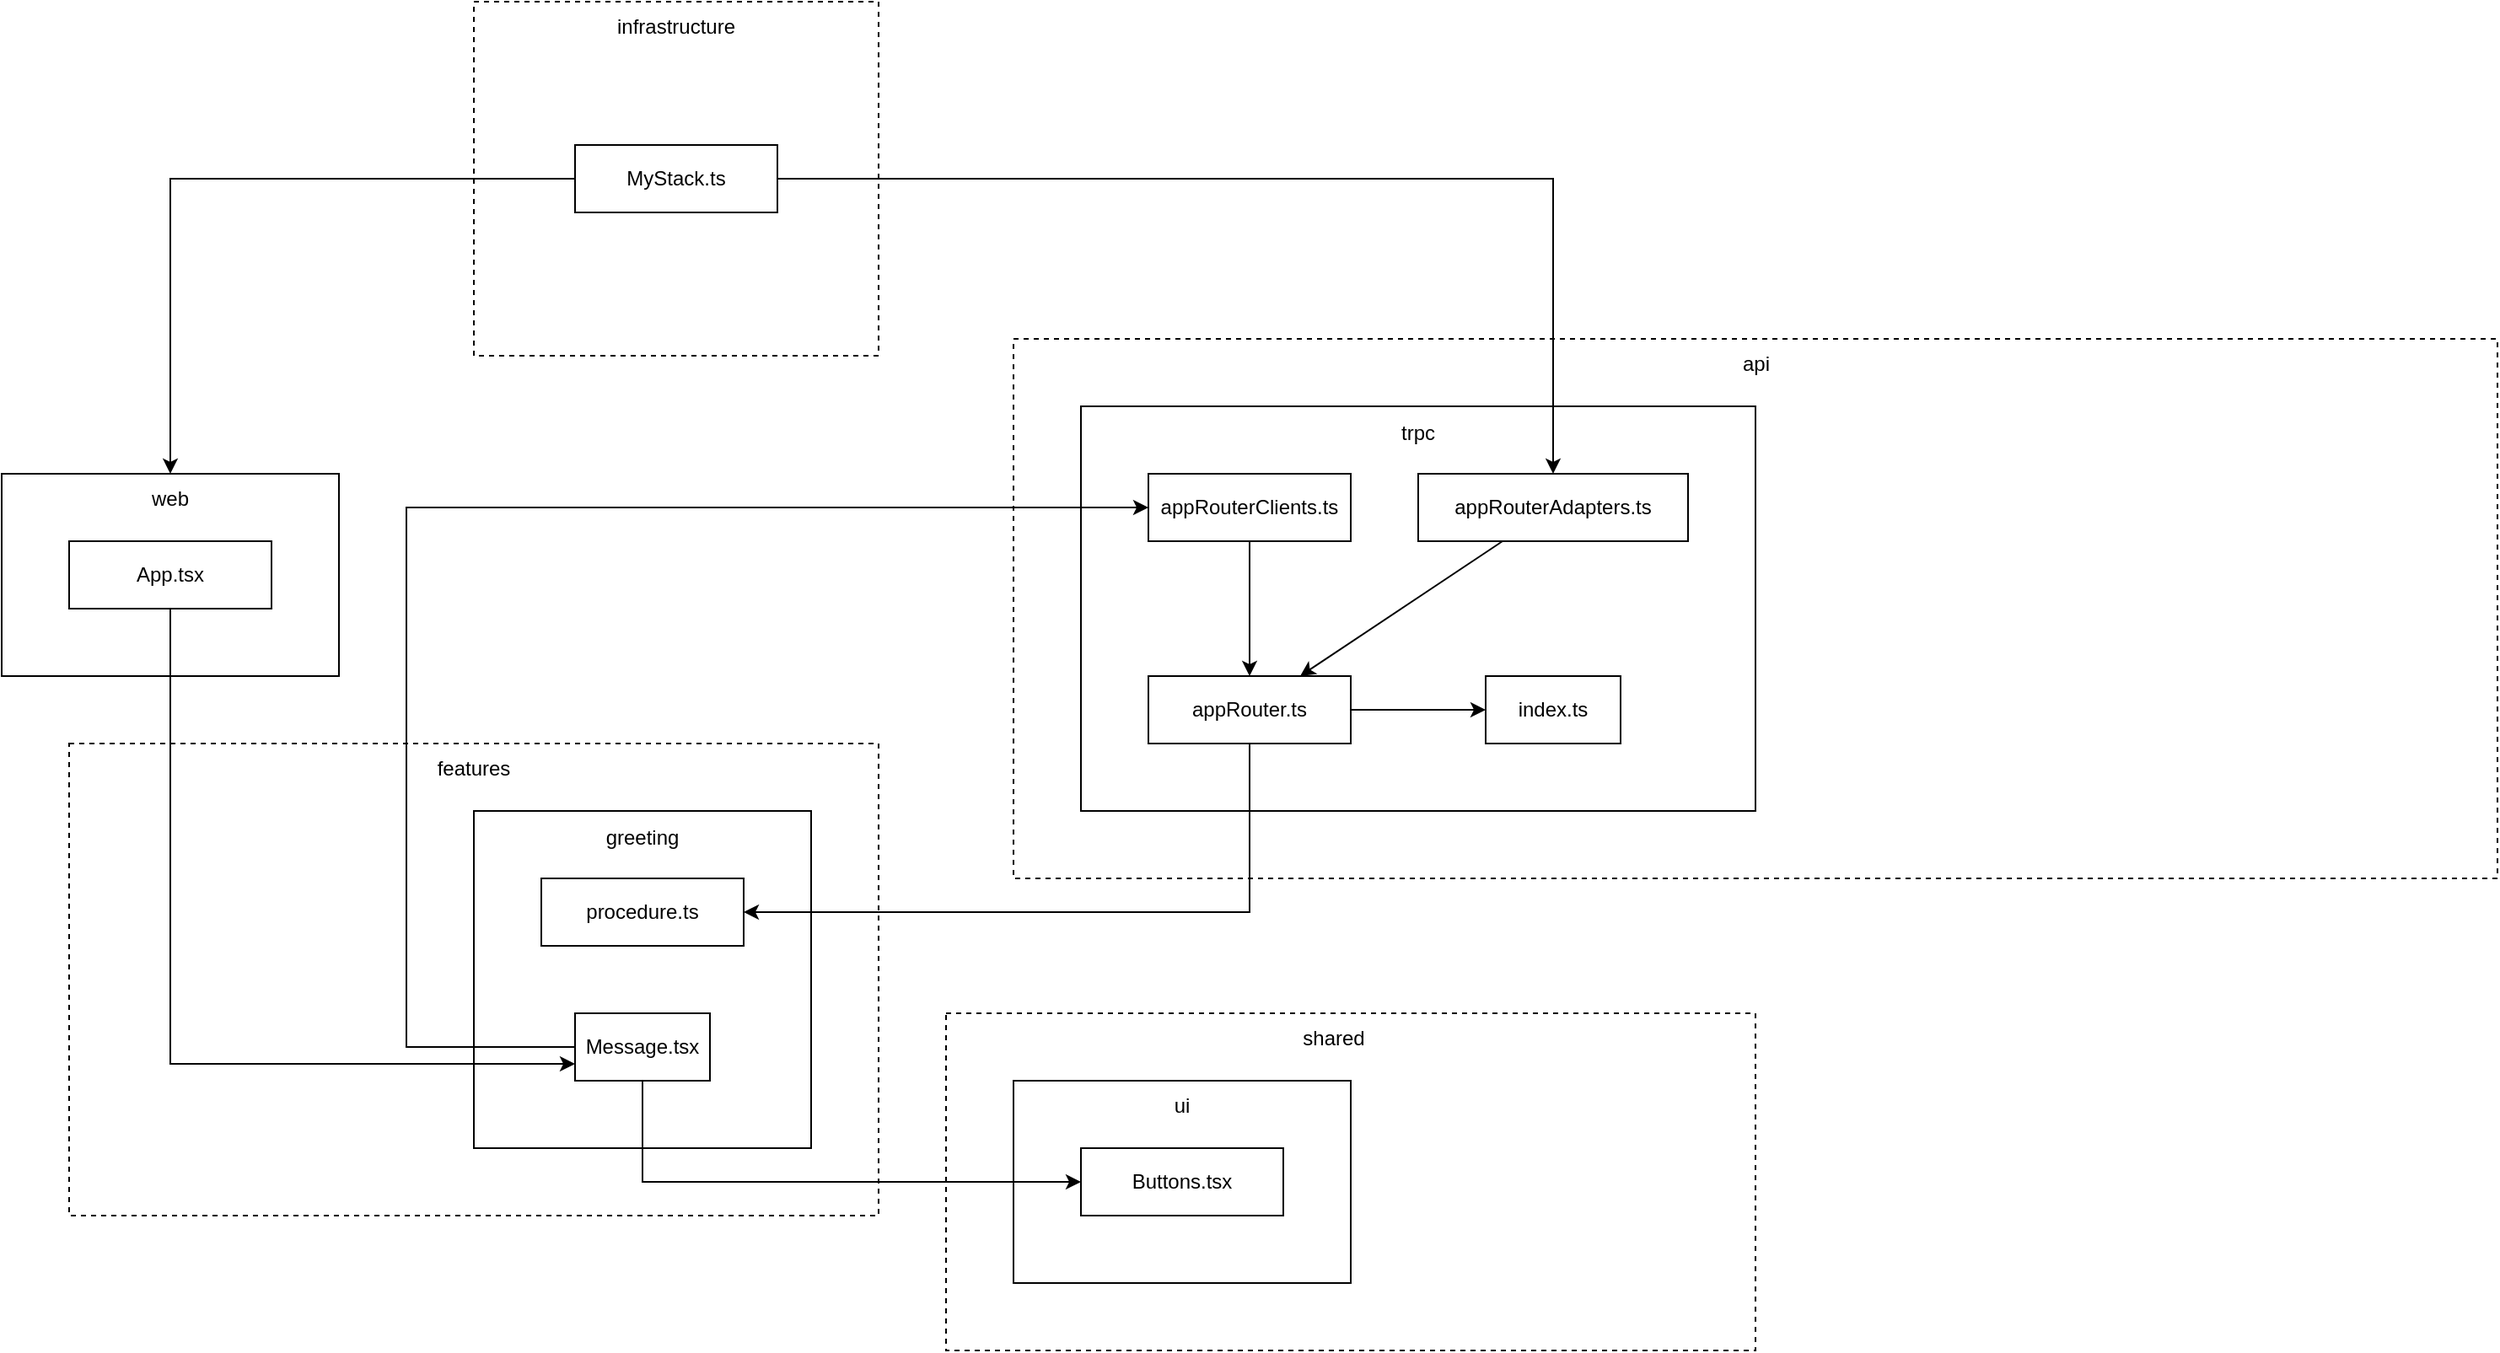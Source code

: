<mxfile version="20.8.23" type="github">
  <diagram name="Page-1" id="Qp7W10_xB9x8O0yGNZzA">
    <mxGraphModel dx="1273" dy="617" grid="1" gridSize="10" guides="1" tooltips="1" connect="1" arrows="1" fold="1" page="1" pageScale="1" pageWidth="827" pageHeight="1169" math="0" shadow="0">
      <root>
        <mxCell id="0" />
        <mxCell id="1" parent="0" />
        <mxCell id="Z_QKIm1T5DIxartJagjV-67" value="" style="group" parent="1" vertex="1" connectable="0">
          <mxGeometry x="720" y="280" width="880" height="320" as="geometry" />
        </mxCell>
        <mxCell id="Z_QKIm1T5DIxartJagjV-65" value="" style="rounded=0;whiteSpace=wrap;html=1;fillColor=none;dashed=1;" parent="Z_QKIm1T5DIxartJagjV-67" vertex="1">
          <mxGeometry width="880" height="320" as="geometry" />
        </mxCell>
        <mxCell id="Z_QKIm1T5DIxartJagjV-66" value="api" style="text;html=1;strokeColor=none;fillColor=none;align=center;verticalAlign=middle;whiteSpace=wrap;rounded=0;" parent="Z_QKIm1T5DIxartJagjV-67" vertex="1">
          <mxGeometry x="385.625" width="108.75" height="30" as="geometry" />
        </mxCell>
        <mxCell id="Z_QKIm1T5DIxartJagjV-74" value="" style="group" parent="Z_QKIm1T5DIxartJagjV-67" vertex="1" connectable="0">
          <mxGeometry x="40" y="40" width="400" height="240" as="geometry" />
        </mxCell>
        <mxCell id="Z_QKIm1T5DIxartJagjV-19" value="" style="rounded=0;whiteSpace=wrap;html=1;fillColor=none;" parent="Z_QKIm1T5DIxartJagjV-74" vertex="1">
          <mxGeometry width="400" height="240" as="geometry" />
        </mxCell>
        <mxCell id="Z_QKIm1T5DIxartJagjV-12" value="appRouterClients.ts" style="rounded=0;whiteSpace=wrap;html=1;" parent="Z_QKIm1T5DIxartJagjV-74" vertex="1">
          <mxGeometry x="40" y="40" width="120" height="40" as="geometry" />
        </mxCell>
        <mxCell id="Z_QKIm1T5DIxartJagjV-16" value="appRouterAdapters.ts" style="rounded=0;whiteSpace=wrap;html=1;" parent="Z_QKIm1T5DIxartJagjV-74" vertex="1">
          <mxGeometry x="200" y="40" width="160" height="40" as="geometry" />
        </mxCell>
        <mxCell id="Z_QKIm1T5DIxartJagjV-18" value="index.ts" style="rounded=0;whiteSpace=wrap;html=1;" parent="Z_QKIm1T5DIxartJagjV-74" vertex="1">
          <mxGeometry x="240" y="160" width="80" height="40" as="geometry" />
        </mxCell>
        <mxCell id="Z_QKIm1T5DIxartJagjV-17" value="appRouter.ts" style="rounded=0;whiteSpace=wrap;html=1;" parent="Z_QKIm1T5DIxartJagjV-74" vertex="1">
          <mxGeometry x="40" y="160" width="120" height="40" as="geometry" />
        </mxCell>
        <mxCell id="Z_QKIm1T5DIxartJagjV-11" value="trpc" style="text;html=1;strokeColor=none;fillColor=none;align=center;verticalAlign=middle;whiteSpace=wrap;rounded=0;" parent="Z_QKIm1T5DIxartJagjV-74" vertex="1">
          <mxGeometry x="141.88" y="0.004" width="116.25" height="31.429" as="geometry" />
        </mxCell>
        <mxCell id="Z_QKIm1T5DIxartJagjV-25" style="edgeStyle=orthogonalEdgeStyle;rounded=0;orthogonalLoop=1;jettySize=auto;html=1;" parent="Z_QKIm1T5DIxartJagjV-74" source="Z_QKIm1T5DIxartJagjV-17" target="Z_QKIm1T5DIxartJagjV-18" edge="1">
          <mxGeometry relative="1" as="geometry" />
        </mxCell>
        <mxCell id="Z_QKIm1T5DIxartJagjV-23" value="" style="endArrow=classic;html=1;rounded=0;" parent="Z_QKIm1T5DIxartJagjV-74" source="Z_QKIm1T5DIxartJagjV-12" target="Z_QKIm1T5DIxartJagjV-17" edge="1">
          <mxGeometry width="50" height="50" relative="1" as="geometry">
            <mxPoint x="820" y="490" as="sourcePoint" />
            <mxPoint x="870" y="440" as="targetPoint" />
          </mxGeometry>
        </mxCell>
        <mxCell id="Z_QKIm1T5DIxartJagjV-24" value="" style="endArrow=classic;html=1;rounded=0;" parent="Z_QKIm1T5DIxartJagjV-74" source="Z_QKIm1T5DIxartJagjV-16" target="Z_QKIm1T5DIxartJagjV-17" edge="1">
          <mxGeometry width="50" height="50" relative="1" as="geometry">
            <mxPoint x="870" y="410" as="sourcePoint" />
            <mxPoint x="870" y="490" as="targetPoint" />
          </mxGeometry>
        </mxCell>
        <mxCell id="Z_QKIm1T5DIxartJagjV-68" value="" style="rounded=0;whiteSpace=wrap;html=1;dashed=1;fillColor=none;" parent="1" vertex="1">
          <mxGeometry x="160" y="520" width="480" height="280" as="geometry" />
        </mxCell>
        <mxCell id="Z_QKIm1T5DIxartJagjV-70" value="" style="rounded=0;whiteSpace=wrap;html=1;dashed=1;fillColor=none;" parent="1" vertex="1">
          <mxGeometry x="680" y="680" width="480" height="200" as="geometry" />
        </mxCell>
        <mxCell id="Z_QKIm1T5DIxartJagjV-4" value="" style="group;dashed=1;" parent="1" vertex="1" connectable="0">
          <mxGeometry x="400" y="80" width="240" height="210" as="geometry" />
        </mxCell>
        <mxCell id="Z_QKIm1T5DIxartJagjV-2" value="" style="rounded=0;whiteSpace=wrap;html=1;fillColor=none;dashed=1;" parent="Z_QKIm1T5DIxartJagjV-4" vertex="1">
          <mxGeometry width="240" height="210" as="geometry" />
        </mxCell>
        <mxCell id="Z_QKIm1T5DIxartJagjV-3" value="infrastructure" style="text;html=1;strokeColor=none;fillColor=none;align=center;verticalAlign=middle;whiteSpace=wrap;rounded=0;" parent="Z_QKIm1T5DIxartJagjV-4" vertex="1">
          <mxGeometry x="60" width="120" height="30" as="geometry" />
        </mxCell>
        <mxCell id="Z_QKIm1T5DIxartJagjV-1" value="MyStack.ts" style="rounded=0;whiteSpace=wrap;html=1;" parent="Z_QKIm1T5DIxartJagjV-4" vertex="1">
          <mxGeometry x="60" y="85" width="120" height="40" as="geometry" />
        </mxCell>
        <mxCell id="Z_QKIm1T5DIxartJagjV-42" value="" style="group" parent="1" vertex="1" connectable="0">
          <mxGeometry x="400" y="560" width="200" height="200" as="geometry" />
        </mxCell>
        <mxCell id="Z_QKIm1T5DIxartJagjV-31" value="" style="rounded=0;whiteSpace=wrap;html=1;fillColor=none;" parent="Z_QKIm1T5DIxartJagjV-42" vertex="1">
          <mxGeometry width="200" height="200" as="geometry" />
        </mxCell>
        <mxCell id="Z_QKIm1T5DIxartJagjV-34" value="Message.tsx" style="rounded=0;whiteSpace=wrap;html=1;" parent="Z_QKIm1T5DIxartJagjV-42" vertex="1">
          <mxGeometry x="60" y="120" width="80" height="40" as="geometry" />
        </mxCell>
        <mxCell id="Z_QKIm1T5DIxartJagjV-36" value="procedure.ts" style="rounded=0;whiteSpace=wrap;html=1;" parent="Z_QKIm1T5DIxartJagjV-42" vertex="1">
          <mxGeometry x="40" y="40" width="120" height="40" as="geometry" />
        </mxCell>
        <mxCell id="Z_QKIm1T5DIxartJagjV-37" value="greeting" style="text;html=1;strokeColor=none;fillColor=none;align=center;verticalAlign=middle;whiteSpace=wrap;rounded=0;" parent="Z_QKIm1T5DIxartJagjV-42" vertex="1">
          <mxGeometry x="41.88" y="0.004" width="116.25" height="31.429" as="geometry" />
        </mxCell>
        <mxCell id="Z_QKIm1T5DIxartJagjV-43" value="" style="group" parent="1" vertex="1" connectable="0">
          <mxGeometry x="120" y="360" width="200" height="120" as="geometry" />
        </mxCell>
        <mxCell id="Z_QKIm1T5DIxartJagjV-6" value="" style="rounded=0;whiteSpace=wrap;html=1;fillColor=none;container=0;" parent="Z_QKIm1T5DIxartJagjV-43" vertex="1">
          <mxGeometry width="200" height="120" as="geometry" />
        </mxCell>
        <mxCell id="Z_QKIm1T5DIxartJagjV-7" value="web" style="text;html=1;strokeColor=none;fillColor=none;align=center;verticalAlign=middle;whiteSpace=wrap;rounded=0;container=0;" parent="Z_QKIm1T5DIxartJagjV-43" vertex="1">
          <mxGeometry x="40" width="120" height="30" as="geometry" />
        </mxCell>
        <mxCell id="Z_QKIm1T5DIxartJagjV-8" value="App.tsx" style="rounded=0;whiteSpace=wrap;html=1;container=0;" parent="Z_QKIm1T5DIxartJagjV-43" vertex="1">
          <mxGeometry x="40" y="40" width="120" height="40" as="geometry" />
        </mxCell>
        <mxCell id="Z_QKIm1T5DIxartJagjV-44" style="edgeStyle=orthogonalEdgeStyle;rounded=0;orthogonalLoop=1;jettySize=auto;html=1;exitX=0.5;exitY=1;exitDx=0;exitDy=0;" parent="1" source="Z_QKIm1T5DIxartJagjV-8" target="Z_QKIm1T5DIxartJagjV-34" edge="1">
          <mxGeometry relative="1" as="geometry">
            <Array as="points">
              <mxPoint x="220" y="710" />
            </Array>
          </mxGeometry>
        </mxCell>
        <mxCell id="Z_QKIm1T5DIxartJagjV-45" style="edgeStyle=orthogonalEdgeStyle;rounded=0;orthogonalLoop=1;jettySize=auto;html=1;exitX=0.5;exitY=1;exitDx=0;exitDy=0;entryX=1;entryY=0.5;entryDx=0;entryDy=0;" parent="1" source="Z_QKIm1T5DIxartJagjV-17" target="Z_QKIm1T5DIxartJagjV-36" edge="1">
          <mxGeometry relative="1" as="geometry">
            <Array as="points">
              <mxPoint x="860" y="620" />
            </Array>
          </mxGeometry>
        </mxCell>
        <mxCell id="Z_QKIm1T5DIxartJagjV-61" style="edgeStyle=orthogonalEdgeStyle;rounded=0;orthogonalLoop=1;jettySize=auto;html=1;" parent="1" source="Z_QKIm1T5DIxartJagjV-34" target="Z_QKIm1T5DIxartJagjV-59" edge="1">
          <mxGeometry relative="1" as="geometry">
            <Array as="points">
              <mxPoint x="500" y="780" />
            </Array>
          </mxGeometry>
        </mxCell>
        <mxCell id="Z_QKIm1T5DIxartJagjV-62" style="edgeStyle=orthogonalEdgeStyle;rounded=0;orthogonalLoop=1;jettySize=auto;html=1;exitX=1;exitY=0.5;exitDx=0;exitDy=0;" parent="1" source="Z_QKIm1T5DIxartJagjV-1" target="Z_QKIm1T5DIxartJagjV-16" edge="1">
          <mxGeometry relative="1" as="geometry" />
        </mxCell>
        <mxCell id="Z_QKIm1T5DIxartJagjV-63" style="edgeStyle=orthogonalEdgeStyle;rounded=0;orthogonalLoop=1;jettySize=auto;html=1;" parent="1" source="Z_QKIm1T5DIxartJagjV-34" target="Z_QKIm1T5DIxartJagjV-12" edge="1">
          <mxGeometry relative="1" as="geometry">
            <Array as="points">
              <mxPoint x="360" y="700" />
              <mxPoint x="360" y="380" />
            </Array>
          </mxGeometry>
        </mxCell>
        <mxCell id="Z_QKIm1T5DIxartJagjV-64" style="edgeStyle=orthogonalEdgeStyle;rounded=0;orthogonalLoop=1;jettySize=auto;html=1;" parent="1" source="Z_QKIm1T5DIxartJagjV-1" target="Z_QKIm1T5DIxartJagjV-6" edge="1">
          <mxGeometry relative="1" as="geometry" />
        </mxCell>
        <mxCell id="Z_QKIm1T5DIxartJagjV-69" value="features" style="text;html=1;strokeColor=none;fillColor=none;align=center;verticalAlign=middle;whiteSpace=wrap;rounded=0;" parent="1" vertex="1">
          <mxGeometry x="370" y="520" width="60" height="30" as="geometry" />
        </mxCell>
        <mxCell id="Z_QKIm1T5DIxartJagjV-71" value="shared" style="text;html=1;strokeColor=none;fillColor=none;align=center;verticalAlign=middle;whiteSpace=wrap;rounded=0;" parent="1" vertex="1">
          <mxGeometry x="880" y="680" width="60" height="30" as="geometry" />
        </mxCell>
        <mxCell id="Z_QKIm1T5DIxartJagjV-72" value="" style="group" parent="1" vertex="1" connectable="0">
          <mxGeometry x="720" y="720" width="200" height="120" as="geometry" />
        </mxCell>
        <mxCell id="Z_QKIm1T5DIxartJagjV-57" value="" style="rounded=0;whiteSpace=wrap;html=1;fillColor=none;container=0;fontStyle=0" parent="Z_QKIm1T5DIxartJagjV-72" vertex="1">
          <mxGeometry width="200" height="120" as="geometry" />
        </mxCell>
        <mxCell id="Z_QKIm1T5DIxartJagjV-58" value="ui" style="text;html=1;strokeColor=none;fillColor=none;align=center;verticalAlign=middle;whiteSpace=wrap;rounded=0;container=0;fontStyle=0" parent="Z_QKIm1T5DIxartJagjV-72" vertex="1">
          <mxGeometry x="40" width="120" height="30" as="geometry" />
        </mxCell>
        <mxCell id="Z_QKIm1T5DIxartJagjV-59" value="Buttons.tsx" style="rounded=0;whiteSpace=wrap;html=1;container=0;fontStyle=0" parent="Z_QKIm1T5DIxartJagjV-72" vertex="1">
          <mxGeometry x="40" y="40" width="120" height="40" as="geometry" />
        </mxCell>
      </root>
    </mxGraphModel>
  </diagram>
</mxfile>
